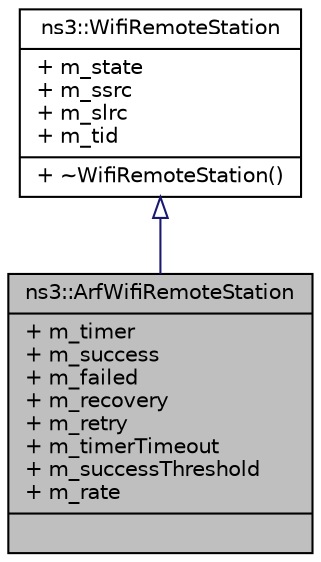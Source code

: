 digraph "ns3::ArfWifiRemoteStation"
{
  edge [fontname="Helvetica",fontsize="10",labelfontname="Helvetica",labelfontsize="10"];
  node [fontname="Helvetica",fontsize="10",shape=record];
  Node1 [label="{ns3::ArfWifiRemoteStation\n|+ m_timer\l+ m_success\l+ m_failed\l+ m_recovery\l+ m_retry\l+ m_timerTimeout\l+ m_successThreshold\l+ m_rate\l|}",height=0.2,width=0.4,color="black", fillcolor="grey75", style="filled", fontcolor="black"];
  Node2 -> Node1 [dir="back",color="midnightblue",fontsize="10",style="solid",arrowtail="onormal"];
  Node2 [label="{ns3::WifiRemoteStation\n|+ m_state\l+ m_ssrc\l+ m_slrc\l+ m_tid\l|+ ~WifiRemoteStation()\l}",height=0.2,width=0.4,color="black", fillcolor="white", style="filled",URL="$de/db6/structns3_1_1WifiRemoteStation.html",tooltip="hold per-remote-station state. "];
}
